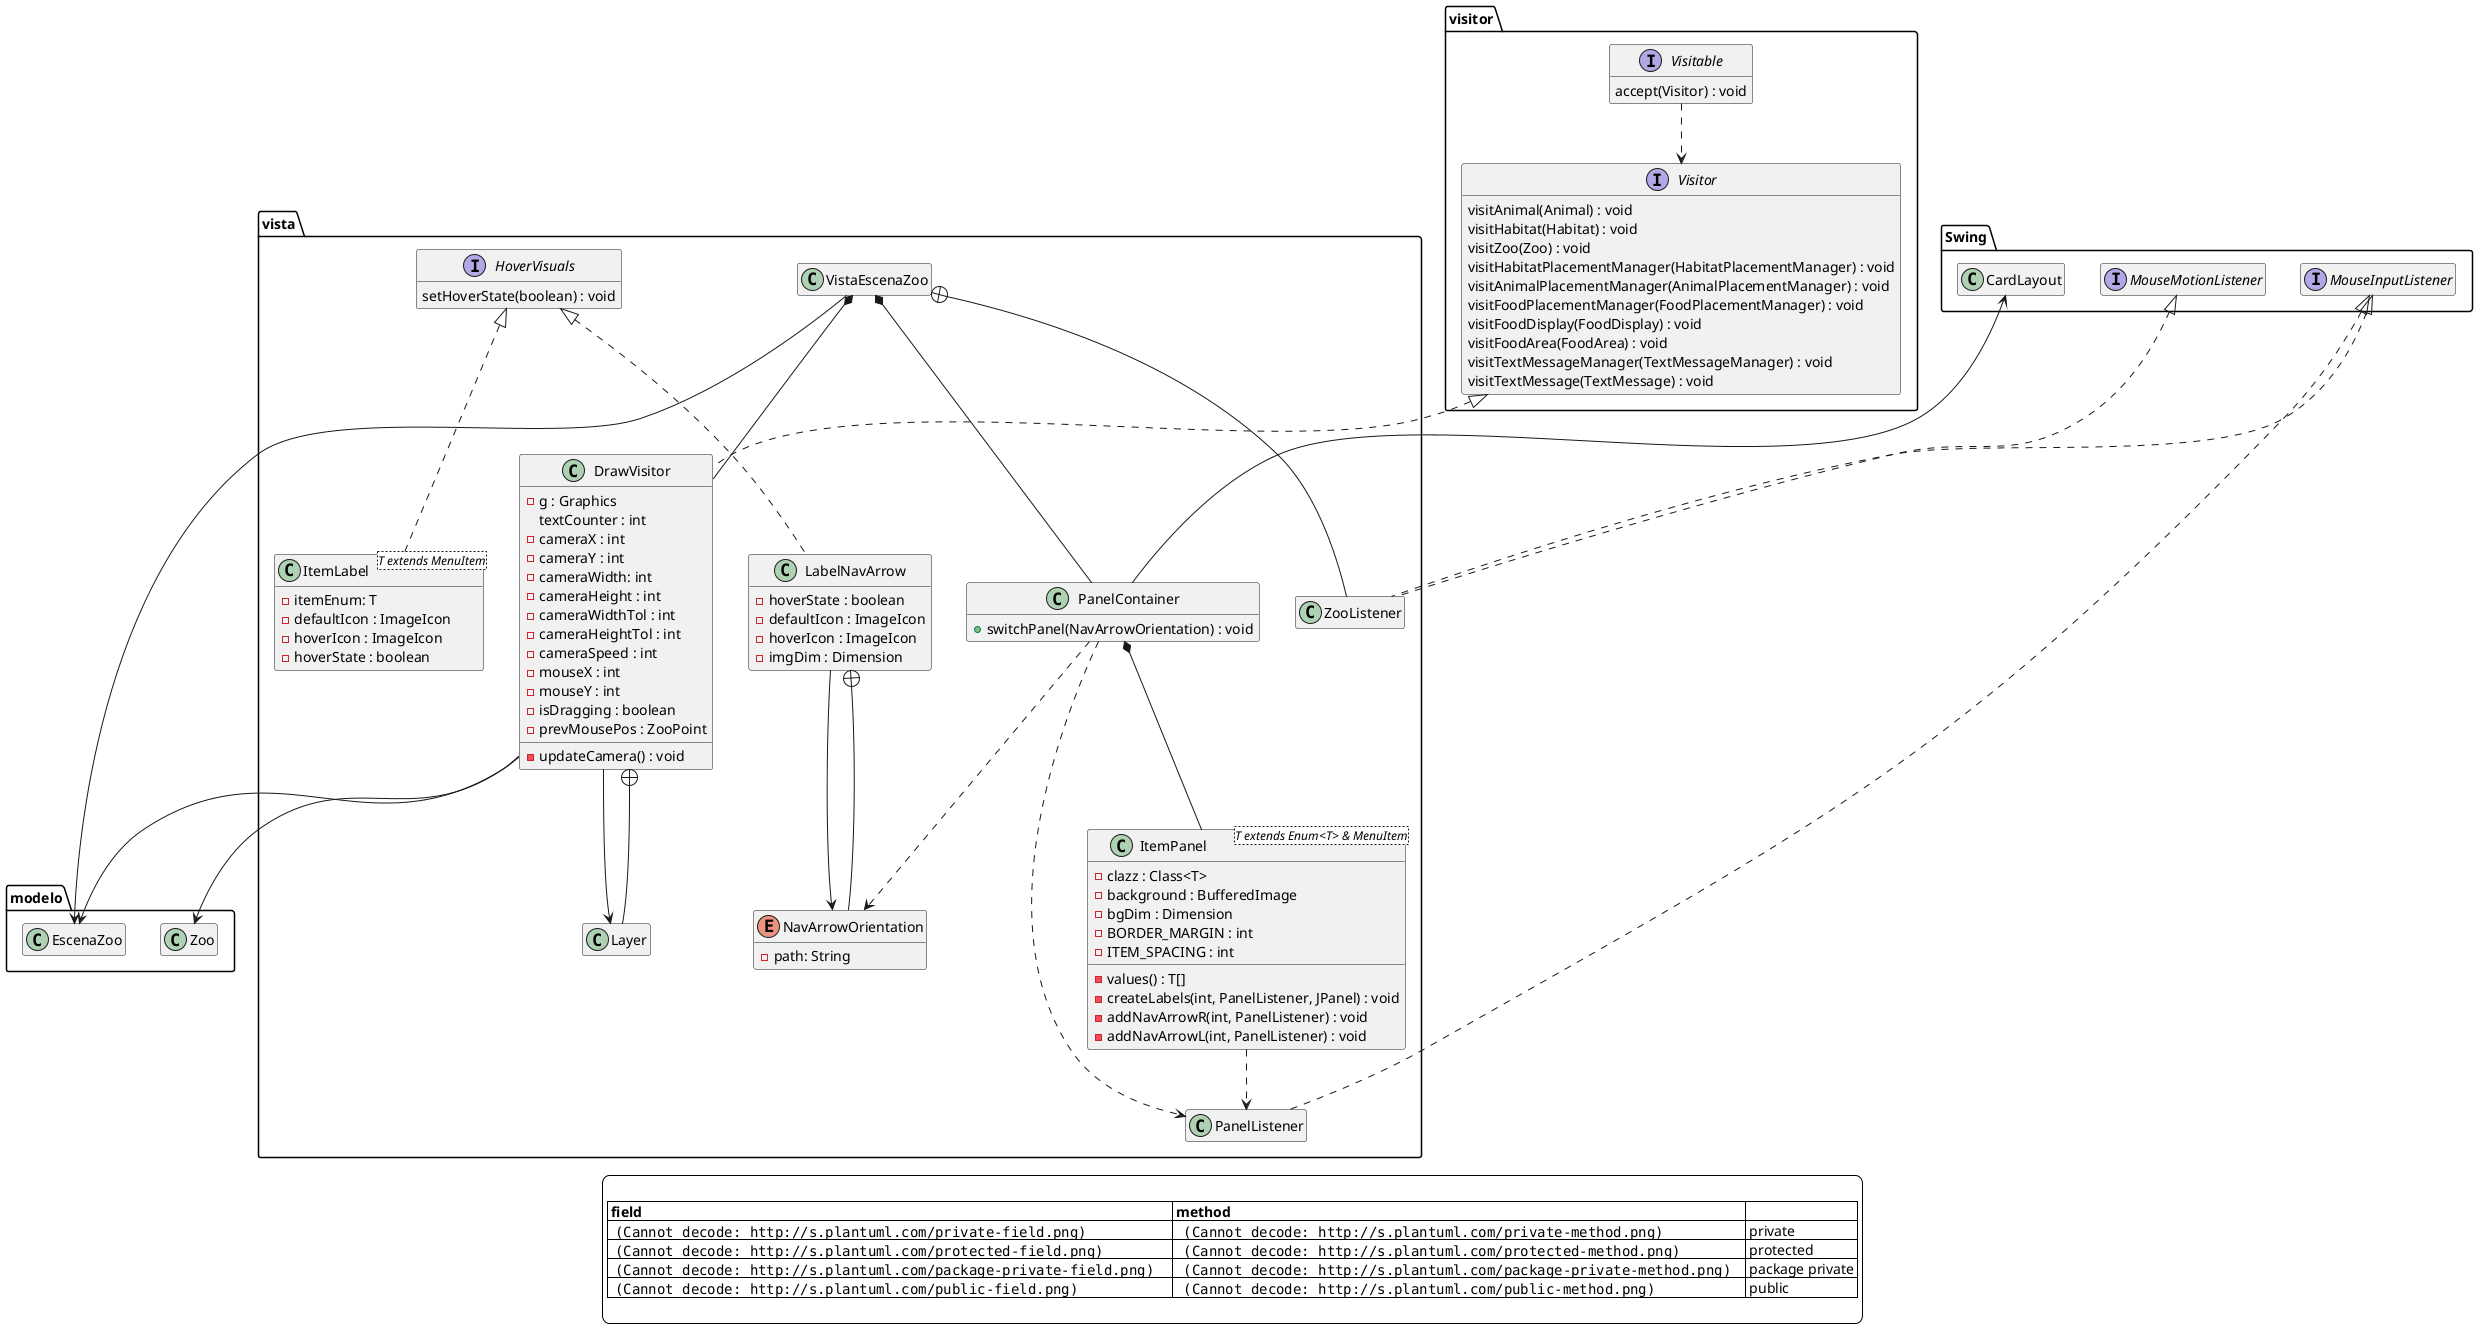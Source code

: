 @startuml
hide empty methods
hide empty fields
skinparam legendBackgroundColor #ffffff
legend

|= field |= method |=  |
|  <img:http://s.plantuml.com/private-field.png>     |   <img:http://s.plantuml.com/private-method.png>     | private |
|  <img:http://s.plantuml.com/protected-field.png>   |   <img:http://s.plantuml.com/protected-method.png>   | protected |
|  <img:http://s.plantuml.com/package-private-field.png>     |   <img:http://s.plantuml.com/package-private-method.png>    | package private |
|  <img:http://s.plantuml.com/public-field.png>     |   <img:http://s.plantuml.com/public-method.png>     | public |

endlegend


package "vista" {
  class VistaEscenaZoo {

  }

  class ZooListener {

  }

  class PanelListener {

  }

  class DrawVisitor {
    {field} - g : Graphics
    {field} textCounter : int
    {field} - cameraX : int
    {field} - cameraY : int
    {field} - cameraWidth: int
    {field} - cameraHeight : int
    {field} - cameraWidthTol : int
    {field} - cameraHeightTol : int
    {field} - cameraSpeed : int
    {field} - mouseX : int
    {field} - mouseY : int
    {field} - isDragging : boolean
    {field} - prevMousePos : ZooPoint
    {method} - updateCamera() : void

  }

  class Layer {
    
  }

  class PanelContainer {
    {method} + switchPanel(NavArrowOrientation) : void
  }

  class ItemPanel<T extends Enum<T> & MenuItem> {
    {field} - clazz : Class<T>
    {field} - background : BufferedImage
    {field} - bgDim : Dimension
    {field} - BORDER_MARGIN : int
    {field} - ITEM_SPACING : int
    {method} - values() : T[]
    {method} - createLabels(int, PanelListener, JPanel) : void
    {method} - addNavArrowR(int, PanelListener) : void
    {method} - addNavArrowL(int, PanelListener) : void
  }
  
  class ItemLabel<T extends MenuItem> {
    {field} - itemEnum: T
    {field} - defaultIcon : ImageIcon
    {field} - hoverIcon : ImageIcon
    {field} - hoverState : boolean
  }

  class LabelNavArrow {
    {field} - hoverState : boolean
    {field} - defaultIcon : ImageIcon
    {field} - hoverIcon : ImageIcon
    {field} - imgDim : Dimension
  }

  enum NavArrowOrientation {
    {field} - path: String
  }

  interface HoverVisuals {
    {method} setHoverState(boolean) : void
  }  
}



package "visitor" {
  interface Visitor {
    {method} visitAnimal(Animal) : void
    {method} visitHabitat(Habitat) : void
    {method} visitZoo(Zoo) : void
    {method} visitHabitatPlacementManager(HabitatPlacementManager) : void
    {method} visitAnimalPlacementManager(AnimalPlacementManager) : void
    {method} visitFoodPlacementManager(FoodPlacementManager) : void
    {method} visitFoodDisplay(FoodDisplay) : void
    {method} visitFoodArea(FoodArea) : void
    {method} visitTextMessageManager(TextMessageManager) : void
    {method} visitTextMessage(TextMessage) : void
  }
  interface Visitable {
    {method} accept(Visitor) : void
  }
}


package "modelo" {
  class EscenaZoo
  class Zoo
}


package "Swing" {
  class CardLayout
  interface MouseInputListener
  interface MouseMotionListener
}


' Asociación
LabelNavArrow --> NavArrowOrientation
VistaEscenaZoo --> EscenaZoo
DrawVisitor --> Layer
DrawVisitor --> EscenaZoo
DrawVisitor --> Zoo



' Composición
VistaEscenaZoo *-- DrawVisitor
VistaEscenaZoo *-- PanelContainer
PanelContainer *-- ItemPanel


' Agregación
PanelContainer --> CardLayout

' Implementación
HoverVisuals <|.. ItemLabel
HoverVisuals <|.. LabelNavArrow
MouseInputListener <|.. ZooListener
MouseInputListener <|.. PanelListener
MouseMotionListener <|.. ZooListener
Visitor <|.. DrawVisitor

' Nesting
VistaEscenaZoo +-- ZooListener
LabelNavArrow +-- NavArrowOrientation
DrawVisitor +-- Layer

' Dependencia
ItemPanel ..> PanelListener
PanelContainer ..> PanelListener
PanelContainer ..> NavArrowOrientation
Visitable ..> Visitor


' Herencia/Generalización no Swing


' Herencia/Generalización Swing
@enduml